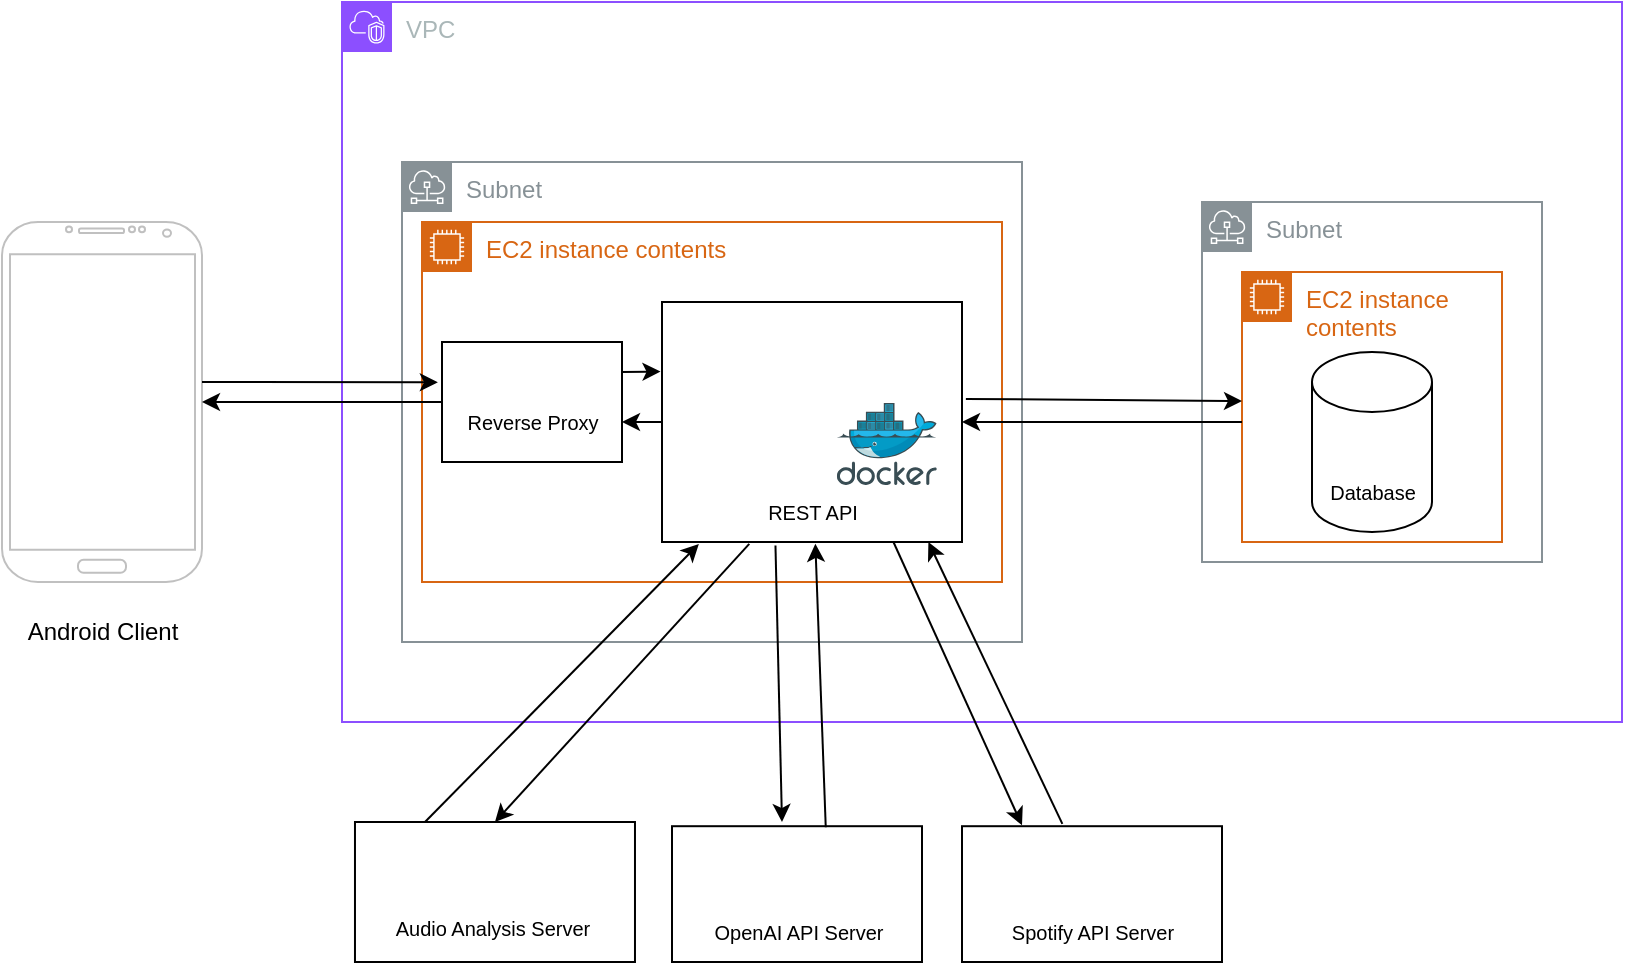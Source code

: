 <mxfile version="24.2.3" type="device">
  <diagram name="Page-1" id="AazzfaqmHAAQsVKPnT_Q">
    <mxGraphModel dx="892" dy="593" grid="1" gridSize="10" guides="1" tooltips="1" connect="1" arrows="1" fold="1" page="1" pageScale="1" pageWidth="850" pageHeight="1100" math="0" shadow="0">
      <root>
        <mxCell id="0" />
        <mxCell id="1" parent="0" />
        <mxCell id="HGFQ4MrxLFjZZl_3UB7v-1" value="VPC" style="points=[[0,0],[0.25,0],[0.5,0],[0.75,0],[1,0],[1,0.25],[1,0.5],[1,0.75],[1,1],[0.75,1],[0.5,1],[0.25,1],[0,1],[0,0.75],[0,0.5],[0,0.25]];outlineConnect=0;gradientColor=none;html=1;whiteSpace=wrap;fontSize=12;fontStyle=0;container=1;pointerEvents=0;collapsible=0;recursiveResize=0;shape=mxgraph.aws4.group;grIcon=mxgraph.aws4.group_vpc2;strokeColor=#8C4FFF;fillColor=none;verticalAlign=top;align=left;spacingLeft=30;fontColor=#AAB7B8;dashed=0;" parent="1" vertex="1">
          <mxGeometry x="200" y="120" width="640" height="360" as="geometry" />
        </mxCell>
        <mxCell id="HGFQ4MrxLFjZZl_3UB7v-5" value="Subnet" style="sketch=0;outlineConnect=0;gradientColor=none;html=1;whiteSpace=wrap;fontSize=12;fontStyle=0;shape=mxgraph.aws4.group;grIcon=mxgraph.aws4.group_subnet;strokeColor=#879196;fillColor=none;verticalAlign=top;align=left;spacingLeft=30;fontColor=#879196;dashed=0;" parent="HGFQ4MrxLFjZZl_3UB7v-1" vertex="1">
          <mxGeometry x="30" y="80" width="310" height="240" as="geometry" />
        </mxCell>
        <mxCell id="HGFQ4MrxLFjZZl_3UB7v-6" value="Subnet" style="sketch=0;outlineConnect=0;gradientColor=none;html=1;whiteSpace=wrap;fontSize=12;fontStyle=0;shape=mxgraph.aws4.group;grIcon=mxgraph.aws4.group_subnet;strokeColor=#879196;fillColor=none;verticalAlign=top;align=left;spacingLeft=30;fontColor=#879196;dashed=0;" parent="HGFQ4MrxLFjZZl_3UB7v-1" vertex="1">
          <mxGeometry x="430" y="100" width="170" height="180" as="geometry" />
        </mxCell>
        <mxCell id="HGFQ4MrxLFjZZl_3UB7v-22" value="EC2 instance contents" style="points=[[0,0],[0.25,0],[0.5,0],[0.75,0],[1,0],[1,0.25],[1,0.5],[1,0.75],[1,1],[0.75,1],[0.5,1],[0.25,1],[0,1],[0,0.75],[0,0.5],[0,0.25]];outlineConnect=0;gradientColor=none;html=1;whiteSpace=wrap;fontSize=12;fontStyle=0;container=1;pointerEvents=0;collapsible=0;recursiveResize=0;shape=mxgraph.aws4.group;grIcon=mxgraph.aws4.group_ec2_instance_contents;strokeColor=#D86613;fillColor=none;verticalAlign=top;align=left;spacingLeft=30;fontColor=#D86613;dashed=0;" parent="HGFQ4MrxLFjZZl_3UB7v-1" vertex="1">
          <mxGeometry x="40" y="110" width="290" height="180" as="geometry" />
        </mxCell>
        <mxCell id="HGFQ4MrxLFjZZl_3UB7v-26" value="EC2 instance contents" style="points=[[0,0],[0.25,0],[0.5,0],[0.75,0],[1,0],[1,0.25],[1,0.5],[1,0.75],[1,1],[0.75,1],[0.5,1],[0.25,1],[0,1],[0,0.75],[0,0.5],[0,0.25]];outlineConnect=0;gradientColor=none;html=1;whiteSpace=wrap;fontSize=12;fontStyle=0;container=1;pointerEvents=0;collapsible=0;recursiveResize=0;shape=mxgraph.aws4.group;grIcon=mxgraph.aws4.group_ec2_instance_contents;strokeColor=#D86613;fillColor=none;verticalAlign=top;align=left;spacingLeft=30;fontColor=#D86613;dashed=0;" parent="HGFQ4MrxLFjZZl_3UB7v-1" vertex="1">
          <mxGeometry x="450" y="135" width="130" height="135" as="geometry" />
        </mxCell>
        <mxCell id="HGFQ4MrxLFjZZl_3UB7v-7" value="" style="shape=cylinder3;whiteSpace=wrap;html=1;boundedLbl=1;backgroundOutline=1;size=15;" parent="HGFQ4MrxLFjZZl_3UB7v-26" vertex="1">
          <mxGeometry x="35" y="40" width="60" height="90" as="geometry" />
        </mxCell>
        <mxCell id="HGFQ4MrxLFjZZl_3UB7v-8" value="" style="shape=image;verticalLabelPosition=bottom;labelBackgroundColor=default;verticalAlign=top;aspect=fixed;imageAspect=0;image=https://upload.wikimedia.org/wikipedia/labs/8/8e/Mysql_logo.png;" parent="HGFQ4MrxLFjZZl_3UB7v-26" vertex="1">
          <mxGeometry x="40.81" y="75" width="48.39" height="25" as="geometry" />
        </mxCell>
        <mxCell id="HGFQ4MrxLFjZZl_3UB7v-32" value="" style="endArrow=classic;html=1;rounded=0;entryX=0;entryY=0.5;entryDx=0;entryDy=0;exitX=1.013;exitY=0.404;exitDx=0;exitDy=0;exitPerimeter=0;" parent="HGFQ4MrxLFjZZl_3UB7v-26" source="HGFQ4MrxLFjZZl_3UB7v-36" edge="1">
          <mxGeometry width="50" height="50" relative="1" as="geometry">
            <mxPoint x="-120" y="64.52" as="sourcePoint" />
            <mxPoint y="64.52" as="targetPoint" />
          </mxGeometry>
        </mxCell>
        <mxCell id="HGFQ4MrxLFjZZl_3UB7v-59" value="&lt;font style=&quot;font-size: 10px;&quot;&gt;Database&lt;/font&gt;" style="text;html=1;align=center;verticalAlign=middle;resizable=0;points=[];autosize=1;strokeColor=none;fillColor=none;" parent="HGFQ4MrxLFjZZl_3UB7v-26" vertex="1">
          <mxGeometry x="30" y="95" width="70" height="30" as="geometry" />
        </mxCell>
        <mxCell id="HGFQ4MrxLFjZZl_3UB7v-33" value="" style="endArrow=classic;html=1;rounded=0;entryX=1;entryY=0.5;entryDx=0;entryDy=0;" parent="HGFQ4MrxLFjZZl_3UB7v-1" target="HGFQ4MrxLFjZZl_3UB7v-36" edge="1">
          <mxGeometry width="50" height="50" relative="1" as="geometry">
            <mxPoint x="450" y="210" as="sourcePoint" />
            <mxPoint x="330" y="210" as="targetPoint" />
          </mxGeometry>
        </mxCell>
        <mxCell id="HGFQ4MrxLFjZZl_3UB7v-36" value="" style="rounded=0;whiteSpace=wrap;html=1;" parent="HGFQ4MrxLFjZZl_3UB7v-1" vertex="1">
          <mxGeometry x="160" y="150" width="150" height="120" as="geometry" />
        </mxCell>
        <mxCell id="HGFQ4MrxLFjZZl_3UB7v-24" value="" style="shape=image;verticalLabelPosition=bottom;labelBackgroundColor=default;verticalAlign=top;aspect=fixed;imageAspect=0;image=https://upload.wikimedia.org/wikipedia/en/thumb/3/30/Java_programming_language_logo.svg/1200px-Java_programming_language_logo.svg.png;" parent="HGFQ4MrxLFjZZl_3UB7v-1" vertex="1">
          <mxGeometry x="183.05" y="160.5" width="21.87" height="40" as="geometry" />
        </mxCell>
        <mxCell id="HGFQ4MrxLFjZZl_3UB7v-38" value="" style="image;sketch=0;aspect=fixed;html=1;points=[];align=center;fontSize=12;image=img/lib/mscae/Docker.svg;" parent="HGFQ4MrxLFjZZl_3UB7v-1" vertex="1">
          <mxGeometry x="247.42" y="200.5" width="50" height="41" as="geometry" />
        </mxCell>
        <mxCell id="HGFQ4MrxLFjZZl_3UB7v-25" value="" style="shape=image;verticalLabelPosition=bottom;labelBackgroundColor=default;verticalAlign=top;aspect=fixed;imageAspect=0;image=https://www.svgrepo.com/show/354051/maven.svg;" parent="HGFQ4MrxLFjZZl_3UB7v-1" vertex="1">
          <mxGeometry x="232.57" y="148.5" width="64.85" height="64.85" as="geometry" />
        </mxCell>
        <mxCell id="HGFQ4MrxLFjZZl_3UB7v-12" value="" style="shape=image;verticalLabelPosition=bottom;labelBackgroundColor=default;verticalAlign=top;aspect=fixed;imageAspect=0;image=https://upload.wikimedia.org/wikipedia/commons/thumb/4/44/Spring_Framework_Logo_2018.svg/1200px-Spring_Framework_Logo_2018.svg.png;" parent="HGFQ4MrxLFjZZl_3UB7v-1" vertex="1">
          <mxGeometry x="172.04" y="212.5" width="67.96" height="17.5" as="geometry" />
        </mxCell>
        <mxCell id="HGFQ4MrxLFjZZl_3UB7v-43" value="" style="rounded=0;whiteSpace=wrap;html=1;" parent="HGFQ4MrxLFjZZl_3UB7v-1" vertex="1">
          <mxGeometry x="50" y="170" width="90" height="60" as="geometry" />
        </mxCell>
        <mxCell id="HGFQ4MrxLFjZZl_3UB7v-44" value="" style="shape=image;verticalLabelPosition=bottom;labelBackgroundColor=default;verticalAlign=top;aspect=fixed;imageAspect=0;image=https://miro.medium.com/v2/resize:fit:1200/0*mjG1YdoT7xPcnznN.jpg;" parent="HGFQ4MrxLFjZZl_3UB7v-1" vertex="1">
          <mxGeometry x="63.82" y="177.5" width="62.37" height="25" as="geometry" />
        </mxCell>
        <mxCell id="HGFQ4MrxLFjZZl_3UB7v-51" value="" style="endArrow=classic;html=1;rounded=0;exitX=1;exitY=0.25;exitDx=0;exitDy=0;entryX=-0.005;entryY=0.29;entryDx=0;entryDy=0;entryPerimeter=0;" parent="HGFQ4MrxLFjZZl_3UB7v-1" source="HGFQ4MrxLFjZZl_3UB7v-43" target="HGFQ4MrxLFjZZl_3UB7v-36" edge="1">
          <mxGeometry width="50" height="50" relative="1" as="geometry">
            <mxPoint x="200" y="270" as="sourcePoint" />
            <mxPoint x="250" y="220" as="targetPoint" />
          </mxGeometry>
        </mxCell>
        <mxCell id="HGFQ4MrxLFjZZl_3UB7v-52" value="" style="endArrow=classic;html=1;rounded=0;exitX=0;exitY=0.5;exitDx=0;exitDy=0;" parent="HGFQ4MrxLFjZZl_3UB7v-1" source="HGFQ4MrxLFjZZl_3UB7v-36" edge="1">
          <mxGeometry width="50" height="50" relative="1" as="geometry">
            <mxPoint x="200" y="270" as="sourcePoint" />
            <mxPoint x="140" y="210" as="targetPoint" />
          </mxGeometry>
        </mxCell>
        <mxCell id="HGFQ4MrxLFjZZl_3UB7v-56" value="&lt;font style=&quot;font-size: 10px;&quot;&gt;Reverse Proxy&lt;/font&gt;" style="text;html=1;align=center;verticalAlign=middle;resizable=0;points=[];autosize=1;strokeColor=none;fillColor=none;" parent="HGFQ4MrxLFjZZl_3UB7v-1" vertex="1">
          <mxGeometry x="50" y="195" width="90" height="30" as="geometry" />
        </mxCell>
        <mxCell id="HGFQ4MrxLFjZZl_3UB7v-57" value="&lt;font style=&quot;font-size: 10px;&quot;&gt;REST API&lt;/font&gt;" style="text;html=1;align=center;verticalAlign=middle;resizable=0;points=[];autosize=1;strokeColor=none;fillColor=none;" parent="HGFQ4MrxLFjZZl_3UB7v-1" vertex="1">
          <mxGeometry x="200" y="240" width="70" height="30" as="geometry" />
        </mxCell>
        <mxCell id="Me4_1luoLc8tRPimMJLY-16" value="" style="endArrow=classic;html=1;rounded=0;exitX=0.906;exitY=1.008;exitDx=0;exitDy=0;exitPerimeter=0;entryX=0.386;entryY=0.008;entryDx=0;entryDy=0;entryPerimeter=0;" edge="1" parent="HGFQ4MrxLFjZZl_3UB7v-1">
          <mxGeometry width="50" height="50" relative="1" as="geometry">
            <mxPoint x="275.72" y="270.0" as="sourcePoint" />
            <mxPoint x="340.0" y="411.683" as="targetPoint" />
          </mxGeometry>
        </mxCell>
        <mxCell id="HGFQ4MrxLFjZZl_3UB7v-2" value="" style="verticalLabelPosition=bottom;verticalAlign=top;html=1;shadow=0;dashed=0;strokeWidth=1;shape=mxgraph.android.phone2;strokeColor=#c0c0c0;" parent="1" vertex="1">
          <mxGeometry x="30" y="230" width="100" height="180" as="geometry" />
        </mxCell>
        <mxCell id="HGFQ4MrxLFjZZl_3UB7v-27" value="Android Client" style="text;html=1;align=center;verticalAlign=middle;resizable=0;points=[];autosize=1;strokeColor=none;fillColor=none;" parent="1" vertex="1">
          <mxGeometry x="30" y="420" width="100" height="30" as="geometry" />
        </mxCell>
        <mxCell id="HGFQ4MrxLFjZZl_3UB7v-29" value="" style="shape=image;verticalLabelPosition=bottom;labelBackgroundColor=default;verticalAlign=top;aspect=fixed;imageAspect=0;image=https://d1qg2exw9ypjcp.cloudfront.net/assets/prod/22884/p17s2tfgc31jte13d51pea1l2oblr3.png;" parent="1" vertex="1">
          <mxGeometry x="47.65" y="300" width="64.69" height="40" as="geometry" />
        </mxCell>
        <mxCell id="HGFQ4MrxLFjZZl_3UB7v-31" value="" style="endArrow=classic;html=1;rounded=0;entryX=-0.023;entryY=0.336;entryDx=0;entryDy=0;entryPerimeter=0;" parent="1" target="HGFQ4MrxLFjZZl_3UB7v-43" edge="1">
          <mxGeometry width="50" height="50" relative="1" as="geometry">
            <mxPoint x="130" y="310" as="sourcePoint" />
            <mxPoint x="240" y="310" as="targetPoint" />
          </mxGeometry>
        </mxCell>
        <mxCell id="HGFQ4MrxLFjZZl_3UB7v-34" value="" style="endArrow=classic;html=1;rounded=0;exitX=0;exitY=0.5;exitDx=0;exitDy=0;" parent="1" source="HGFQ4MrxLFjZZl_3UB7v-43" edge="1">
          <mxGeometry width="50" height="50" relative="1" as="geometry">
            <mxPoint x="140" y="330" as="sourcePoint" />
            <mxPoint x="130" y="320" as="targetPoint" />
          </mxGeometry>
        </mxCell>
        <mxCell id="HGFQ4MrxLFjZZl_3UB7v-53" value="" style="rounded=0;whiteSpace=wrap;html=1;" parent="1" vertex="1">
          <mxGeometry x="206.49" y="530" width="140" height="70" as="geometry" />
        </mxCell>
        <mxCell id="HGFQ4MrxLFjZZl_3UB7v-54" value="" style="shape=image;verticalLabelPosition=bottom;labelBackgroundColor=default;verticalAlign=top;aspect=fixed;imageAspect=0;image=https://upload.wikimedia.org/wikipedia/commons/thumb/3/3c/Flask_logo.svg/1200px-Flask_logo.svg.png;" parent="1" vertex="1">
          <mxGeometry x="265.21" y="537.89" width="72.56" height="28.42" as="geometry" />
        </mxCell>
        <mxCell id="HGFQ4MrxLFjZZl_3UB7v-55" value="" style="shape=image;verticalLabelPosition=bottom;labelBackgroundColor=default;verticalAlign=top;aspect=fixed;imageAspect=0;image=https://upload.wikimedia.org/wikipedia/commons/thumb/c/c3/Python-logo-notext.svg/800px-Python-logo-notext.svg.png;" parent="1" vertex="1">
          <mxGeometry x="215.21" y="532.1" width="36.49" height="40" as="geometry" />
        </mxCell>
        <mxCell id="HGFQ4MrxLFjZZl_3UB7v-58" value="&lt;font style=&quot;font-size: 10px;&quot;&gt;Audio Analysis Server&lt;/font&gt;" style="text;html=1;align=center;verticalAlign=middle;resizable=0;points=[];autosize=1;strokeColor=none;fillColor=none;" parent="1" vertex="1">
          <mxGeometry x="215.21" y="567.89" width="120" height="30" as="geometry" />
        </mxCell>
        <mxCell id="HGFQ4MrxLFjZZl_3UB7v-60" value="" style="endArrow=classic;html=1;rounded=0;entryX=0.5;entryY=0;entryDx=0;entryDy=0;exitX=0.052;exitY=1.03;exitDx=0;exitDy=0;exitPerimeter=0;" parent="1" source="HGFQ4MrxLFjZZl_3UB7v-57" target="HGFQ4MrxLFjZZl_3UB7v-53" edge="1">
          <mxGeometry width="50" height="50" relative="1" as="geometry">
            <mxPoint x="410" y="410" as="sourcePoint" />
            <mxPoint x="460" y="360" as="targetPoint" />
          </mxGeometry>
        </mxCell>
        <mxCell id="HGFQ4MrxLFjZZl_3UB7v-62" value="" style="endArrow=classic;html=1;rounded=0;exitX=0.25;exitY=0;exitDx=0;exitDy=0;entryX=0.123;entryY=1.008;entryDx=0;entryDy=0;entryPerimeter=0;" parent="1" source="HGFQ4MrxLFjZZl_3UB7v-53" target="HGFQ4MrxLFjZZl_3UB7v-36" edge="1">
          <mxGeometry width="50" height="50" relative="1" as="geometry">
            <mxPoint x="410" y="410" as="sourcePoint" />
            <mxPoint x="460" y="360" as="targetPoint" />
          </mxGeometry>
        </mxCell>
        <mxCell id="Me4_1luoLc8tRPimMJLY-4" value="" style="rounded=0;whiteSpace=wrap;html=1;" vertex="1" parent="1">
          <mxGeometry x="365" y="532.1" width="125" height="67.9" as="geometry" />
        </mxCell>
        <mxCell id="Me4_1luoLc8tRPimMJLY-5" value="" style="rounded=0;whiteSpace=wrap;html=1;" vertex="1" parent="1">
          <mxGeometry x="510" y="532.1" width="130" height="67.9" as="geometry" />
        </mxCell>
        <mxCell id="Me4_1luoLc8tRPimMJLY-7" value="&lt;font style=&quot;font-size: 10px;&quot;&gt;Spotify API Server&lt;/font&gt;" style="text;html=1;align=center;verticalAlign=middle;resizable=0;points=[];autosize=1;strokeColor=none;fillColor=none;" vertex="1" parent="1">
          <mxGeometry x="525" y="570" width="100" height="30" as="geometry" />
        </mxCell>
        <mxCell id="Me4_1luoLc8tRPimMJLY-9" value="" style="shape=image;verticalLabelPosition=bottom;labelBackgroundColor=default;verticalAlign=top;aspect=fixed;imageAspect=0;image=https://upload.wikimedia.org/wikipedia/commons/thumb/2/26/Spotify_logo_with_text.svg/2560px-Spotify_logo_with_text.svg.png;" vertex="1" parent="1">
          <mxGeometry x="521.49" y="539.99" width="107.03" height="32.11" as="geometry" />
        </mxCell>
        <mxCell id="Me4_1luoLc8tRPimMJLY-10" value="&lt;font style=&quot;font-size: 10px;&quot;&gt;OpenAI API Server&lt;/font&gt;" style="text;html=1;align=center;verticalAlign=middle;resizable=0;points=[];autosize=1;strokeColor=none;fillColor=none;" vertex="1" parent="1">
          <mxGeometry x="372.5" y="570" width="110" height="30" as="geometry" />
        </mxCell>
        <mxCell id="Me4_1luoLc8tRPimMJLY-11" value="" style="shape=image;verticalLabelPosition=bottom;labelBackgroundColor=default;verticalAlign=top;aspect=fixed;imageAspect=0;image=https://static-00.iconduck.com/assets.00/openai-icon-2021x2048-4rpe5x7n.png;" vertex="1" parent="1">
          <mxGeometry x="406.3" y="537.1" width="37.39" height="37.9" as="geometry" />
        </mxCell>
        <mxCell id="Me4_1luoLc8tRPimMJLY-12" value="" style="endArrow=classic;html=1;rounded=0;exitX=0.239;exitY=1.059;exitDx=0;exitDy=0;exitPerimeter=0;" edge="1" parent="1" source="HGFQ4MrxLFjZZl_3UB7v-57">
          <mxGeometry width="50" height="50" relative="1" as="geometry">
            <mxPoint x="370" y="580" as="sourcePoint" />
            <mxPoint x="420" y="530" as="targetPoint" />
          </mxGeometry>
        </mxCell>
        <mxCell id="Me4_1luoLc8tRPimMJLY-13" value="" style="endArrow=classic;html=1;rounded=0;exitX=0.615;exitY=0.008;exitDx=0;exitDy=0;exitPerimeter=0;entryX=0.524;entryY=1.03;entryDx=0;entryDy=0;entryPerimeter=0;" edge="1" parent="1" source="Me4_1luoLc8tRPimMJLY-4" target="HGFQ4MrxLFjZZl_3UB7v-57">
          <mxGeometry width="50" height="50" relative="1" as="geometry">
            <mxPoint x="370" y="580" as="sourcePoint" />
            <mxPoint x="420" y="530" as="targetPoint" />
          </mxGeometry>
        </mxCell>
        <mxCell id="Me4_1luoLc8tRPimMJLY-17" value="" style="endArrow=classic;html=1;rounded=0;exitX=0.386;exitY=-0.017;exitDx=0;exitDy=0;exitPerimeter=0;entryX=0.888;entryY=1;entryDx=0;entryDy=0;entryPerimeter=0;" edge="1" parent="1" source="Me4_1luoLc8tRPimMJLY-5" target="HGFQ4MrxLFjZZl_3UB7v-36">
          <mxGeometry width="50" height="50" relative="1" as="geometry">
            <mxPoint x="485.72" y="400.0" as="sourcePoint" />
            <mxPoint x="550.0" y="541.683" as="targetPoint" />
          </mxGeometry>
        </mxCell>
      </root>
    </mxGraphModel>
  </diagram>
</mxfile>

